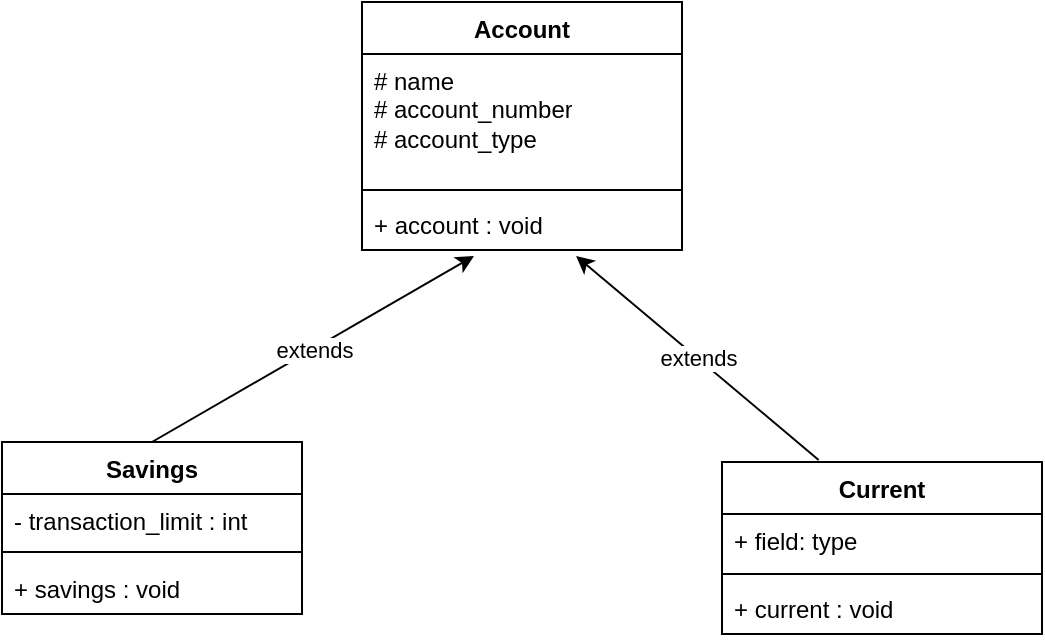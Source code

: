 <mxfile version="24.7.16">
  <diagram name="Page-1" id="900C-FD6gxJqhp3fe7us">
    <mxGraphModel dx="1240" dy="584" grid="1" gridSize="10" guides="1" tooltips="1" connect="1" arrows="1" fold="1" page="1" pageScale="1" pageWidth="850" pageHeight="1100" math="0" shadow="0">
      <root>
        <mxCell id="0" />
        <mxCell id="1" parent="0" />
        <mxCell id="IvgtLjV9W6Xo2ezhQV9p-1" value="Account" style="swimlane;fontStyle=1;align=center;verticalAlign=top;childLayout=stackLayout;horizontal=1;startSize=26;horizontalStack=0;resizeParent=1;resizeParentMax=0;resizeLast=0;collapsible=1;marginBottom=0;whiteSpace=wrap;html=1;" vertex="1" parent="1">
          <mxGeometry x="310" y="130" width="160" height="124" as="geometry">
            <mxRectangle x="310" y="130" width="80" height="30" as="alternateBounds" />
          </mxGeometry>
        </mxCell>
        <mxCell id="IvgtLjV9W6Xo2ezhQV9p-2" value="&lt;div&gt;# name&lt;/div&gt;&lt;div&gt;# account_number&lt;/div&gt;&lt;div&gt;# account_type&lt;br&gt;&lt;/div&gt;" style="text;strokeColor=none;fillColor=none;align=left;verticalAlign=top;spacingLeft=4;spacingRight=4;overflow=hidden;rotatable=0;points=[[0,0.5],[1,0.5]];portConstraint=eastwest;whiteSpace=wrap;html=1;" vertex="1" parent="IvgtLjV9W6Xo2ezhQV9p-1">
          <mxGeometry y="26" width="160" height="64" as="geometry" />
        </mxCell>
        <mxCell id="IvgtLjV9W6Xo2ezhQV9p-3" value="" style="line;strokeWidth=1;fillColor=none;align=left;verticalAlign=middle;spacingTop=-1;spacingLeft=3;spacingRight=3;rotatable=0;labelPosition=right;points=[];portConstraint=eastwest;strokeColor=inherit;" vertex="1" parent="IvgtLjV9W6Xo2ezhQV9p-1">
          <mxGeometry y="90" width="160" height="8" as="geometry" />
        </mxCell>
        <mxCell id="IvgtLjV9W6Xo2ezhQV9p-4" value="+ account : void" style="text;strokeColor=none;fillColor=none;align=left;verticalAlign=top;spacingLeft=4;spacingRight=4;overflow=hidden;rotatable=0;points=[[0,0.5],[1,0.5]];portConstraint=eastwest;whiteSpace=wrap;html=1;" vertex="1" parent="IvgtLjV9W6Xo2ezhQV9p-1">
          <mxGeometry y="98" width="160" height="26" as="geometry" />
        </mxCell>
        <mxCell id="IvgtLjV9W6Xo2ezhQV9p-6" value="Current" style="swimlane;fontStyle=1;align=center;verticalAlign=top;childLayout=stackLayout;horizontal=1;startSize=26;horizontalStack=0;resizeParent=1;resizeParentMax=0;resizeLast=0;collapsible=1;marginBottom=0;whiteSpace=wrap;html=1;" vertex="1" parent="1">
          <mxGeometry x="490" y="360" width="160" height="86" as="geometry">
            <mxRectangle x="490" y="360" width="80" height="30" as="alternateBounds" />
          </mxGeometry>
        </mxCell>
        <mxCell id="IvgtLjV9W6Xo2ezhQV9p-7" value="+ field: type" style="text;strokeColor=none;fillColor=none;align=left;verticalAlign=top;spacingLeft=4;spacingRight=4;overflow=hidden;rotatable=0;points=[[0,0.5],[1,0.5]];portConstraint=eastwest;whiteSpace=wrap;html=1;" vertex="1" parent="IvgtLjV9W6Xo2ezhQV9p-6">
          <mxGeometry y="26" width="160" height="26" as="geometry" />
        </mxCell>
        <mxCell id="IvgtLjV9W6Xo2ezhQV9p-8" value="" style="line;strokeWidth=1;fillColor=none;align=left;verticalAlign=middle;spacingTop=-1;spacingLeft=3;spacingRight=3;rotatable=0;labelPosition=right;points=[];portConstraint=eastwest;strokeColor=inherit;" vertex="1" parent="IvgtLjV9W6Xo2ezhQV9p-6">
          <mxGeometry y="52" width="160" height="8" as="geometry" />
        </mxCell>
        <mxCell id="IvgtLjV9W6Xo2ezhQV9p-9" value="+ current : void" style="text;strokeColor=none;fillColor=none;align=left;verticalAlign=top;spacingLeft=4;spacingRight=4;overflow=hidden;rotatable=0;points=[[0,0.5],[1,0.5]];portConstraint=eastwest;whiteSpace=wrap;html=1;" vertex="1" parent="IvgtLjV9W6Xo2ezhQV9p-6">
          <mxGeometry y="60" width="160" height="26" as="geometry" />
        </mxCell>
        <mxCell id="IvgtLjV9W6Xo2ezhQV9p-10" value="" style="text;strokeColor=none;fillColor=none;align=left;verticalAlign=middle;spacingTop=-1;spacingLeft=4;spacingRight=4;rotatable=0;labelPosition=right;points=[];portConstraint=eastwest;" vertex="1" parent="1">
          <mxGeometry x="560" y="390" width="20" height="14" as="geometry" />
        </mxCell>
        <mxCell id="IvgtLjV9W6Xo2ezhQV9p-11" value="Savings" style="swimlane;fontStyle=1;align=center;verticalAlign=top;childLayout=stackLayout;horizontal=1;startSize=26;horizontalStack=0;resizeParent=1;resizeParentMax=0;resizeLast=0;collapsible=1;marginBottom=0;whiteSpace=wrap;html=1;" vertex="1" parent="1">
          <mxGeometry x="130" y="350" width="150" height="86" as="geometry">
            <mxRectangle x="130" y="350" width="80" height="30" as="alternateBounds" />
          </mxGeometry>
        </mxCell>
        <mxCell id="IvgtLjV9W6Xo2ezhQV9p-12" value="&lt;div&gt;- transaction_limit : int&lt;br&gt;&lt;/div&gt;" style="text;strokeColor=none;fillColor=none;align=left;verticalAlign=top;spacingLeft=4;spacingRight=4;overflow=hidden;rotatable=0;points=[[0,0.5],[1,0.5]];portConstraint=eastwest;whiteSpace=wrap;html=1;" vertex="1" parent="IvgtLjV9W6Xo2ezhQV9p-11">
          <mxGeometry y="26" width="150" height="24" as="geometry" />
        </mxCell>
        <mxCell id="IvgtLjV9W6Xo2ezhQV9p-13" value="" style="line;strokeWidth=1;fillColor=none;align=left;verticalAlign=middle;spacingTop=-1;spacingLeft=3;spacingRight=3;rotatable=0;labelPosition=right;points=[];portConstraint=eastwest;strokeColor=inherit;" vertex="1" parent="IvgtLjV9W6Xo2ezhQV9p-11">
          <mxGeometry y="50" width="150" height="10" as="geometry" />
        </mxCell>
        <mxCell id="IvgtLjV9W6Xo2ezhQV9p-14" value="+ savings : void" style="text;strokeColor=none;fillColor=none;align=left;verticalAlign=top;spacingLeft=4;spacingRight=4;overflow=hidden;rotatable=0;points=[[0,0.5],[1,0.5]];portConstraint=eastwest;whiteSpace=wrap;html=1;" vertex="1" parent="IvgtLjV9W6Xo2ezhQV9p-11">
          <mxGeometry y="60" width="150" height="26" as="geometry" />
        </mxCell>
        <mxCell id="IvgtLjV9W6Xo2ezhQV9p-19" value="" style="endArrow=classic;html=1;rounded=0;entryX=0.35;entryY=1.115;entryDx=0;entryDy=0;entryPerimeter=0;exitX=0.5;exitY=0;exitDx=0;exitDy=0;" edge="1" parent="1" source="IvgtLjV9W6Xo2ezhQV9p-11" target="IvgtLjV9W6Xo2ezhQV9p-4">
          <mxGeometry relative="1" as="geometry">
            <mxPoint x="210" y="340" as="sourcePoint" />
            <mxPoint x="470" y="410" as="targetPoint" />
          </mxGeometry>
        </mxCell>
        <mxCell id="IvgtLjV9W6Xo2ezhQV9p-20" value="extends" style="edgeLabel;resizable=0;html=1;;align=center;verticalAlign=middle;" connectable="0" vertex="1" parent="IvgtLjV9W6Xo2ezhQV9p-19">
          <mxGeometry relative="1" as="geometry" />
        </mxCell>
        <mxCell id="IvgtLjV9W6Xo2ezhQV9p-21" value="" style="endArrow=classic;html=1;rounded=0;entryX=0.669;entryY=1.115;entryDx=0;entryDy=0;entryPerimeter=0;exitX=0.302;exitY=-0.012;exitDx=0;exitDy=0;exitPerimeter=0;" edge="1" parent="1" source="IvgtLjV9W6Xo2ezhQV9p-6" target="IvgtLjV9W6Xo2ezhQV9p-4">
          <mxGeometry relative="1" as="geometry">
            <mxPoint x="370" y="410" as="sourcePoint" />
            <mxPoint x="470" y="410" as="targetPoint" />
          </mxGeometry>
        </mxCell>
        <mxCell id="IvgtLjV9W6Xo2ezhQV9p-22" value="extends" style="edgeLabel;resizable=0;html=1;;align=center;verticalAlign=middle;" connectable="0" vertex="1" parent="IvgtLjV9W6Xo2ezhQV9p-21">
          <mxGeometry relative="1" as="geometry" />
        </mxCell>
      </root>
    </mxGraphModel>
  </diagram>
</mxfile>
